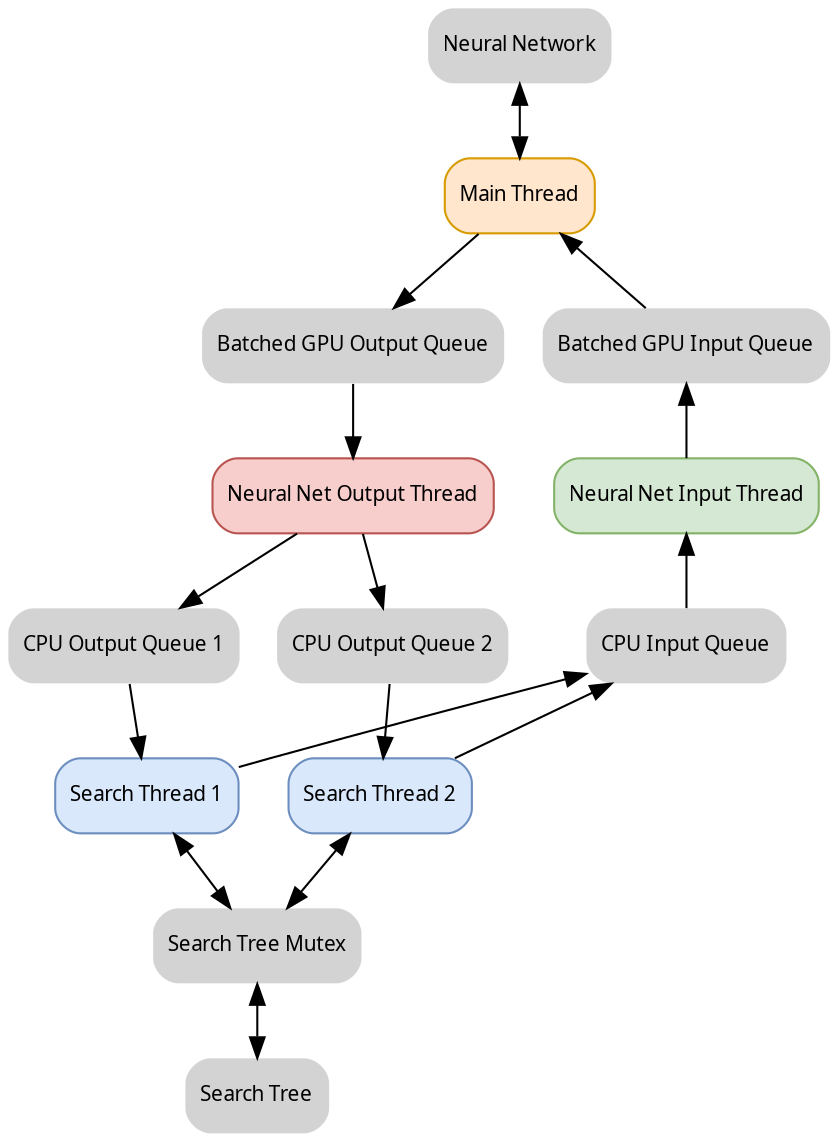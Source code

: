 digraph G {
    fontname="Sans-Serif";
    fontsize=10;
    node [style="filled,rounded", margin=0.1, fontname="Sans-Serif", fontsize=10];

    node [shape=box];
    MainThread [label="Main Thread", fillcolor="#FFE6CC", color="#D79B00"];
    NeuralNetInputThread[label="Neural Net Input Thread", fillcolor="#D5E8D4", color="#82B366"];
    NeuralNetOutputThread[label="Neural Net Output Thread", fillcolor="#F8CECC", color="#B85450"];
    SearchThread1[label="Search Thread 1", fillcolor="#DAE8FC", color="#6C8EBF"];
    SearchThread2[label="Search Thread 2", fillcolor="#DAE8FC", color="#6C8EBF"];

    node [shape=none];
    NeuralNetwork[label="Neural Network"];
    InputQueue[label="CPU Input Queue"];
    BatchedInputQueue[label="Batched GPU Input Queue"];
    BatchedOutputQueue[label="Batched GPU Output Queue"];
    OutputQueue1[label="CPU Output Queue 1"];
    OutputQueue2[label="CPU Output Queue 2"];
    SearchTreeMutex[label="Search Tree Mutex"];
    SearchTree[label="Search Tree"];

    {
        rank=same;
        BatchedInputQueue;
        BatchedOutputQueue;
    }
    {
        rank=same;
        NeuralNetInputThread;
        NeuralNetOutputThread;
    }
    {
        rank=same;
        InputQueue;
        OutputQueue1;
        OutputQueue2;
    }
    {
        rank=same;
        SearchThread1;
        SearchThread2;
    }

    SearchThread1 -> InputQueue [constraint=false];
    SearchThread2 -> InputQueue [constraint=false];
    InputQueue -> NeuralNetInputThread;
    NeuralNetInputThread -> BatchedInputQueue;
    BatchedInputQueue -> MainThread;
    NeuralNetwork -> MainThread [dir=both];
    MainThread -> BatchedOutputQueue;
    BatchedOutputQueue -> NeuralNetOutputThread;
    NeuralNetOutputThread -> OutputQueue1;
    NeuralNetOutputThread -> OutputQueue2;
    OutputQueue1 -> SearchThread1;
    OutputQueue2 -> SearchThread2;
    SearchThread1 -> SearchTreeMutex [dir=both];
    SearchThread2 -> SearchTreeMutex [dir=both];
    SearchTreeMutex -> SearchTree [dir=both];
}
